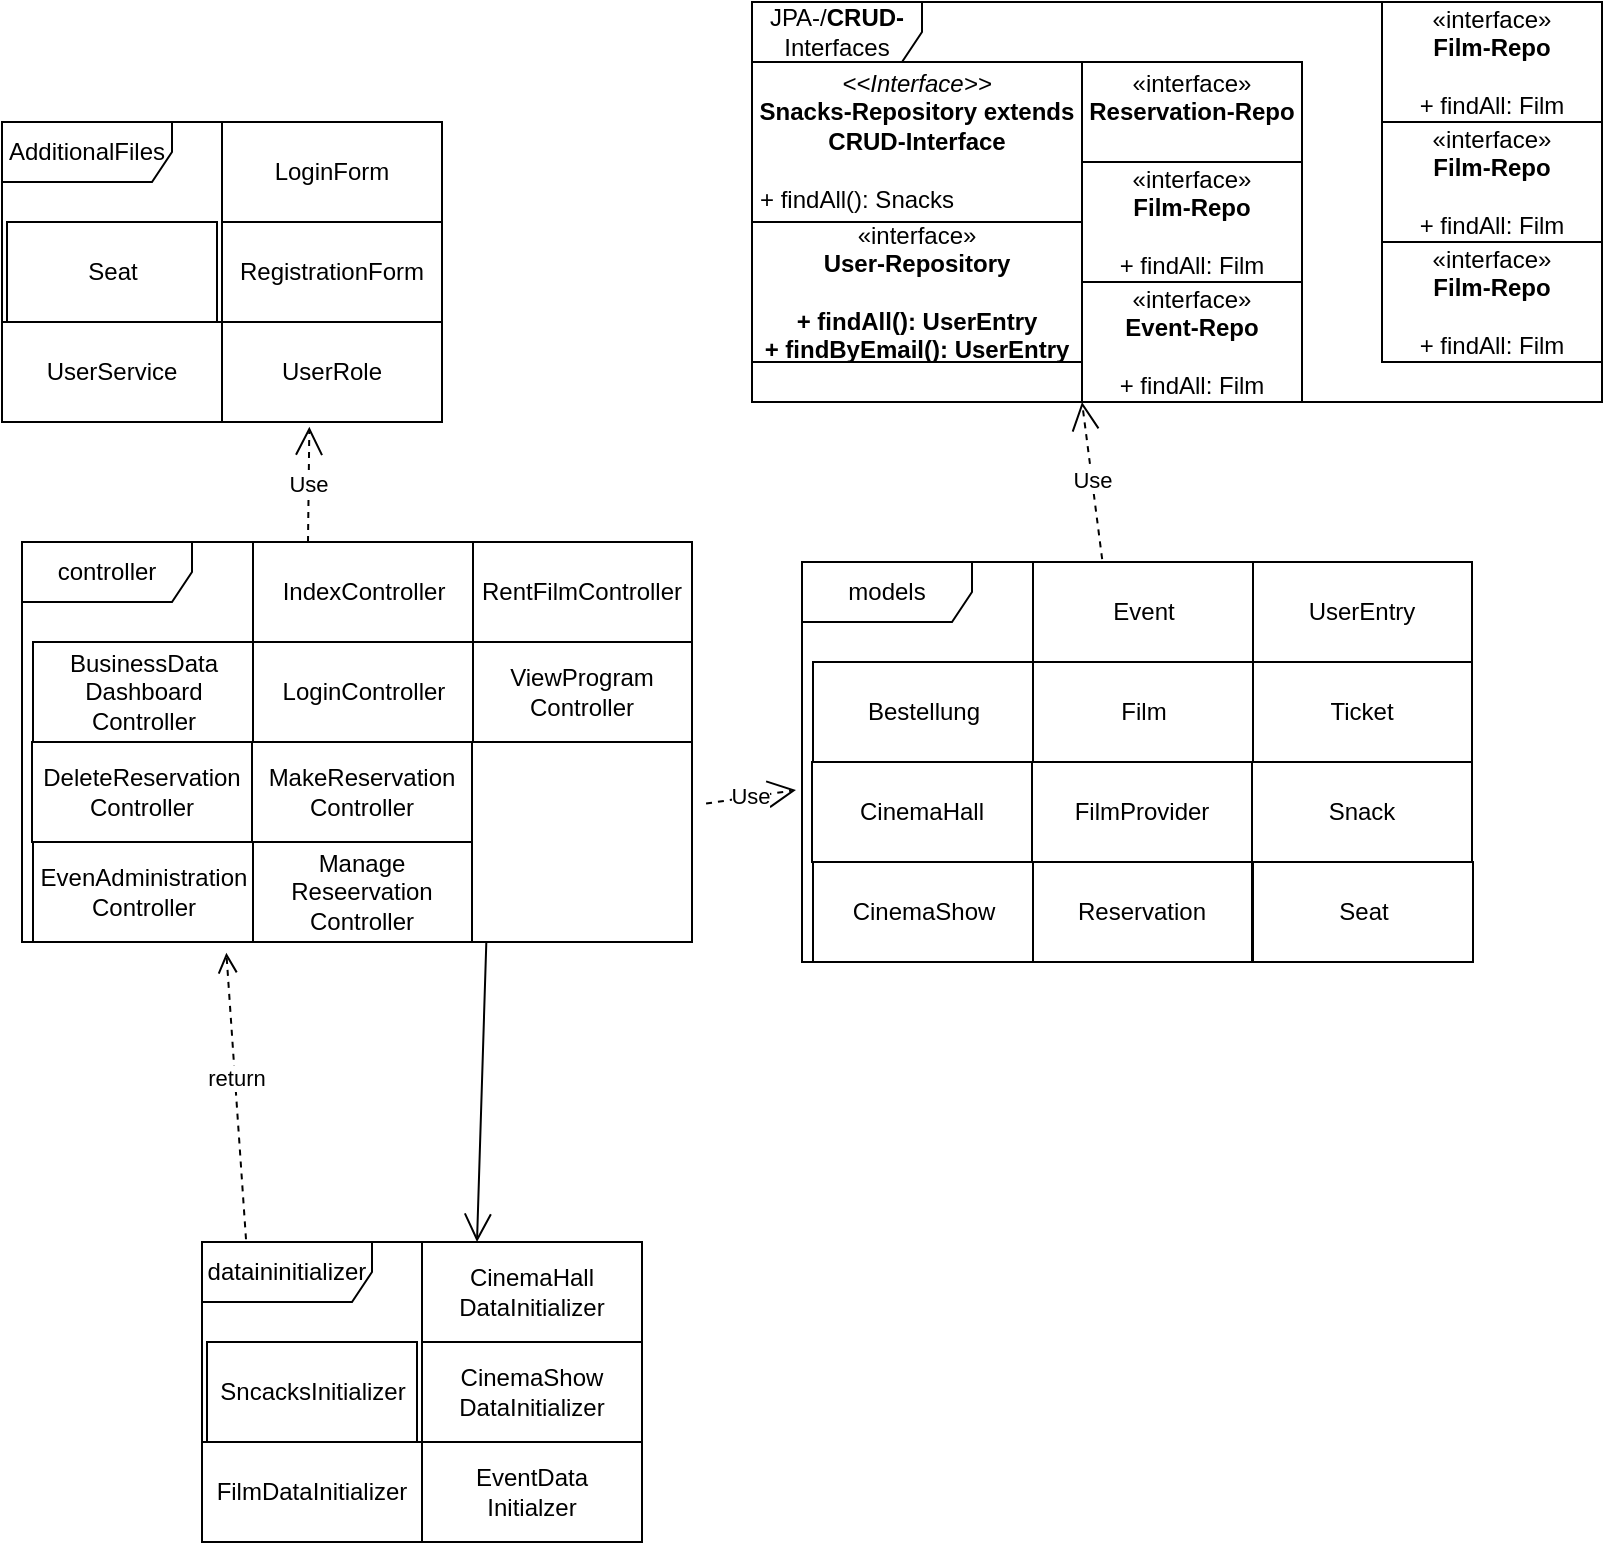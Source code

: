 <mxfile version="22.1.22" type="embed">
  <diagram id="lcPPTLjZXhJ7gWwHTS3b" name="Page-1">
    <mxGraphModel dx="1135" dy="1053" grid="1" gridSize="10" guides="1" tooltips="1" connect="1" arrows="1" fold="1" page="1" pageScale="1" pageWidth="850" pageHeight="1100" math="0" shadow="0">
      <root>
        <mxCell id="0" />
        <mxCell id="1" parent="0" />
        <mxCell id="2" value="JPA-/&lt;b style=&quot;border-color: var(--border-color);&quot;&gt;CRUD-&lt;/b&gt;&lt;br&gt;Interfaces" style="shape=umlFrame;whiteSpace=wrap;html=1;pointerEvents=0;width=85;height=30;" parent="1" vertex="1">
          <mxGeometry x="425" width="425" height="200" as="geometry" />
        </mxCell>
        <mxCell id="3" value="&lt;p style=&quot;margin:0px;margin-top:4px;text-align:center;&quot;&gt;&lt;i&gt;&amp;lt;&amp;lt;Interface&amp;gt;&amp;gt;&lt;/i&gt;&lt;br&gt;&lt;b&gt;Snacks-Repository extends CRUD-Interface&lt;/b&gt;&lt;/p&gt;&lt;p style=&quot;margin:0px;margin-left:4px;&quot;&gt;&lt;br&gt;&lt;/p&gt;&lt;p style=&quot;margin:0px;margin-left:4px;&quot;&gt;+ findAll(): Snacks&lt;br&gt;&lt;/p&gt;" style="verticalAlign=top;align=left;overflow=fill;fontSize=12;fontFamily=Helvetica;html=1;whiteSpace=wrap;" parent="1" vertex="1">
          <mxGeometry x="425" y="30" width="165" height="80" as="geometry" />
        </mxCell>
        <mxCell id="4" value="«interface»&lt;br&gt;&lt;b&gt;User-Repository&lt;br&gt;&lt;br&gt;+ findAll(): UserEntry&lt;br&gt;&lt;/b&gt;&lt;b style=&quot;border-color: var(--border-color);&quot;&gt;+ findByEmail(): UserEntry&lt;/b&gt;&lt;b&gt;&lt;br&gt;&lt;/b&gt;" style="html=1;whiteSpace=wrap;" parent="1" vertex="1">
          <mxGeometry x="425" y="110" width="165" height="70" as="geometry" />
        </mxCell>
        <mxCell id="6" value="«interface»&lt;br&gt;&lt;b&gt;Reservation-Repo&lt;br&gt;&lt;br&gt;&lt;/b&gt;" style="html=1;whiteSpace=wrap;" parent="1" vertex="1">
          <mxGeometry x="590" y="30" width="110" height="50" as="geometry" />
        </mxCell>
        <mxCell id="8" value="«interface»&lt;br&gt;&lt;b&gt;Film-Repo&lt;br&gt;&lt;/b&gt;&lt;br&gt;+ findAll: Film" style="html=1;whiteSpace=wrap;" parent="1" vertex="1">
          <mxGeometry x="590" y="80" width="110" height="60" as="geometry" />
        </mxCell>
        <mxCell id="9" value="«interface»&lt;br&gt;&lt;b&gt;Event-Repo&lt;br&gt;&lt;/b&gt;&lt;br&gt;+ findAll: Film" style="html=1;whiteSpace=wrap;" parent="1" vertex="1">
          <mxGeometry x="590" y="140" width="110" height="60" as="geometry" />
        </mxCell>
        <mxCell id="13" value="" style="edgeStyle=orthogonalEdgeStyle;rounded=0;orthogonalLoop=1;jettySize=auto;html=1;" parent="1" source="10" target="12" edge="1">
          <mxGeometry relative="1" as="geometry" />
        </mxCell>
        <mxCell id="10" value="«interface»&lt;br&gt;&lt;b&gt;Film-Repo&lt;br&gt;&lt;/b&gt;&lt;br&gt;+ findAll: Film" style="html=1;whiteSpace=wrap;" parent="1" vertex="1">
          <mxGeometry x="740" y="60" width="110" height="60" as="geometry" />
        </mxCell>
        <mxCell id="11" value="«interface»&lt;br&gt;&lt;b&gt;Film-Repo&lt;br&gt;&lt;/b&gt;&lt;br&gt;+ findAll: Film" style="html=1;whiteSpace=wrap;" parent="1" vertex="1">
          <mxGeometry x="740" width="110" height="60" as="geometry" />
        </mxCell>
        <mxCell id="12" value="«interface»&lt;br&gt;&lt;b&gt;Film-Repo&lt;br&gt;&lt;/b&gt;&lt;br&gt;+ findAll: Film" style="html=1;whiteSpace=wrap;" parent="1" vertex="1">
          <mxGeometry x="740" y="120" width="110" height="60" as="geometry" />
        </mxCell>
        <mxCell id="14" value="models" style="shape=umlFrame;whiteSpace=wrap;html=1;pointerEvents=0;width=85;height=30;" vertex="1" parent="1">
          <mxGeometry x="450" y="280" width="335" height="200" as="geometry" />
        </mxCell>
        <mxCell id="32" value="UserEntry" style="html=1;whiteSpace=wrap;" vertex="1" parent="1">
          <mxGeometry x="675" y="280" width="110" height="50" as="geometry" />
        </mxCell>
        <mxCell id="33" value="Ticket" style="html=1;whiteSpace=wrap;" vertex="1" parent="1">
          <mxGeometry x="675" y="330" width="110" height="50" as="geometry" />
        </mxCell>
        <mxCell id="34" value="Snack" style="html=1;whiteSpace=wrap;" vertex="1" parent="1">
          <mxGeometry x="675" y="380" width="110" height="50" as="geometry" />
        </mxCell>
        <mxCell id="35" value="FilmProvider" style="html=1;whiteSpace=wrap;" vertex="1" parent="1">
          <mxGeometry x="565" y="380" width="110" height="50" as="geometry" />
        </mxCell>
        <mxCell id="36" value="Film" style="html=1;whiteSpace=wrap;" vertex="1" parent="1">
          <mxGeometry x="565.5" y="330" width="110" height="50" as="geometry" />
        </mxCell>
        <mxCell id="37" value="Event" style="html=1;whiteSpace=wrap;" vertex="1" parent="1">
          <mxGeometry x="565.5" y="280" width="110" height="50" as="geometry" />
        </mxCell>
        <mxCell id="39" value="Bestellung" style="html=1;whiteSpace=wrap;" vertex="1" parent="1">
          <mxGeometry x="455.5" y="330" width="110" height="50" as="geometry" />
        </mxCell>
        <mxCell id="40" value="CinemaHall" style="html=1;whiteSpace=wrap;" vertex="1" parent="1">
          <mxGeometry x="455" y="380" width="110" height="50" as="geometry" />
        </mxCell>
        <mxCell id="42" value="Reservation" style="html=1;whiteSpace=wrap;" vertex="1" parent="1">
          <mxGeometry x="565" y="430" width="110" height="50" as="geometry" />
        </mxCell>
        <mxCell id="43" value="Seat" style="html=1;whiteSpace=wrap;" vertex="1" parent="1">
          <mxGeometry x="675.5" y="430" width="110" height="50" as="geometry" />
        </mxCell>
        <mxCell id="44" value="CinemaShow" style="html=1;whiteSpace=wrap;" vertex="1" parent="1">
          <mxGeometry x="455.5" y="430" width="110" height="50" as="geometry" />
        </mxCell>
        <mxCell id="45" value="Use" style="endArrow=open;endSize=12;dashed=1;html=1;rounded=0;exitX=0.448;exitY=-0.007;exitDx=0;exitDy=0;exitPerimeter=0;entryX=0;entryY=1;entryDx=0;entryDy=0;" edge="1" parent="1" source="14" target="9">
          <mxGeometry width="160" relative="1" as="geometry">
            <mxPoint x="440" y="410" as="sourcePoint" />
            <mxPoint x="480" y="370" as="targetPoint" />
          </mxGeometry>
        </mxCell>
        <mxCell id="46" value="AdditionalFiles" style="shape=umlFrame;whiteSpace=wrap;html=1;pointerEvents=0;width=85;height=30;" vertex="1" parent="1">
          <mxGeometry x="50" y="60" width="220" height="150" as="geometry" />
        </mxCell>
        <mxCell id="47" value="LoginForm" style="html=1;whiteSpace=wrap;" vertex="1" parent="1">
          <mxGeometry x="160" y="60" width="110" height="50" as="geometry" />
        </mxCell>
        <mxCell id="48" value="Seat" style="html=1;whiteSpace=wrap;" vertex="1" parent="1">
          <mxGeometry x="52.5" y="110" width="105" height="50" as="geometry" />
        </mxCell>
        <mxCell id="49" value="UserService" style="html=1;whiteSpace=wrap;" vertex="1" parent="1">
          <mxGeometry x="50" y="160" width="110" height="50" as="geometry" />
        </mxCell>
        <mxCell id="50" value="RegistrationForm" style="html=1;whiteSpace=wrap;" vertex="1" parent="1">
          <mxGeometry x="160" y="110" width="110" height="50" as="geometry" />
        </mxCell>
        <mxCell id="51" value="UserRole" style="html=1;whiteSpace=wrap;" vertex="1" parent="1">
          <mxGeometry x="160" y="160" width="110" height="50" as="geometry" />
        </mxCell>
        <mxCell id="53" value="dataininitializer" style="shape=umlFrame;whiteSpace=wrap;html=1;pointerEvents=0;width=85;height=30;" vertex="1" parent="1">
          <mxGeometry x="150" y="620" width="220" height="150" as="geometry" />
        </mxCell>
        <mxCell id="56" value="CinemaHall&lt;br&gt;DataInitializer" style="html=1;whiteSpace=wrap;" vertex="1" parent="1">
          <mxGeometry x="260" y="620" width="110" height="50" as="geometry" />
        </mxCell>
        <mxCell id="57" value="SncacksInitializer" style="html=1;whiteSpace=wrap;" vertex="1" parent="1">
          <mxGeometry x="152.5" y="670" width="105" height="50" as="geometry" />
        </mxCell>
        <mxCell id="58" value="FilmDataInitializer" style="html=1;whiteSpace=wrap;" vertex="1" parent="1">
          <mxGeometry x="150" y="720" width="110" height="50" as="geometry" />
        </mxCell>
        <mxCell id="59" value="CinemaShow&lt;br&gt;DataInitializer" style="html=1;whiteSpace=wrap;" vertex="1" parent="1">
          <mxGeometry x="260" y="670" width="110" height="50" as="geometry" />
        </mxCell>
        <mxCell id="60" value="EventData&lt;br&gt;Initialzer" style="html=1;whiteSpace=wrap;" vertex="1" parent="1">
          <mxGeometry x="260" y="720" width="110" height="50" as="geometry" />
        </mxCell>
        <mxCell id="62" value="controller" style="shape=umlFrame;whiteSpace=wrap;html=1;pointerEvents=0;width=85;height=30;" vertex="1" parent="1">
          <mxGeometry x="60" y="270" width="335" height="200" as="geometry" />
        </mxCell>
        <mxCell id="63" value="RentFilmController" style="html=1;whiteSpace=wrap;" vertex="1" parent="1">
          <mxGeometry x="285" y="270" width="110" height="50" as="geometry" />
        </mxCell>
        <mxCell id="64" value="ViewProgram&lt;br&gt;Controller" style="html=1;whiteSpace=wrap;" vertex="1" parent="1">
          <mxGeometry x="285" y="320" width="110" height="50" as="geometry" />
        </mxCell>
        <mxCell id="66" value="MakeReservation&lt;br&gt;Controller" style="html=1;whiteSpace=wrap;" vertex="1" parent="1">
          <mxGeometry x="175" y="370" width="110" height="50" as="geometry" />
        </mxCell>
        <mxCell id="67" value="LoginController" style="html=1;whiteSpace=wrap;" vertex="1" parent="1">
          <mxGeometry x="175.5" y="320" width="110" height="50" as="geometry" />
        </mxCell>
        <mxCell id="68" value="IndexController" style="html=1;whiteSpace=wrap;" vertex="1" parent="1">
          <mxGeometry x="175.5" y="270" width="110" height="50" as="geometry" />
        </mxCell>
        <mxCell id="69" value="BusinessData&lt;br&gt;Dashboard&lt;br&gt;Controller" style="html=1;whiteSpace=wrap;" vertex="1" parent="1">
          <mxGeometry x="65.5" y="320" width="110" height="50" as="geometry" />
        </mxCell>
        <mxCell id="70" value="DeleteReservation&lt;br&gt;Controller" style="html=1;whiteSpace=wrap;" vertex="1" parent="1">
          <mxGeometry x="65" y="370" width="110" height="50" as="geometry" />
        </mxCell>
        <mxCell id="71" value="Manage&lt;br&gt;Reseervation&lt;br&gt;Controller" style="html=1;whiteSpace=wrap;" vertex="1" parent="1">
          <mxGeometry x="175" y="420" width="110" height="50" as="geometry" />
        </mxCell>
        <mxCell id="73" value="EvenAdministration Controller" style="html=1;whiteSpace=wrap;" vertex="1" parent="1">
          <mxGeometry x="65.5" y="420" width="110" height="50" as="geometry" />
        </mxCell>
        <mxCell id="74" value="return" style="html=1;verticalAlign=bottom;endArrow=open;dashed=1;endSize=8;curved=0;rounded=0;entryX=0.305;entryY=1.027;entryDx=0;entryDy=0;entryPerimeter=0;exitX=0.1;exitY=-0.009;exitDx=0;exitDy=0;exitPerimeter=0;" edge="1" parent="1" source="53" target="62">
          <mxGeometry relative="1" as="geometry">
            <mxPoint x="180" y="590" as="sourcePoint" />
            <mxPoint x="210" y="910" as="targetPoint" />
          </mxGeometry>
        </mxCell>
        <mxCell id="75" value="" style="endArrow=open;endFill=1;endSize=12;html=1;rounded=0;exitX=0.693;exitY=1.002;exitDx=0;exitDy=0;exitPerimeter=0;entryX=0.25;entryY=0;entryDx=0;entryDy=0;" edge="1" parent="1" source="62" target="56">
          <mxGeometry width="160" relative="1" as="geometry">
            <mxPoint x="280" y="870" as="sourcePoint" />
            <mxPoint x="440" y="870" as="targetPoint" />
          </mxGeometry>
        </mxCell>
        <mxCell id="76" value="Use" style="endArrow=open;endSize=12;dashed=1;html=1;rounded=0;exitX=0.25;exitY=0;exitDx=0;exitDy=0;entryX=0.397;entryY=1.047;entryDx=0;entryDy=0;entryPerimeter=0;" edge="1" parent="1" source="68" target="51">
          <mxGeometry width="160" relative="1" as="geometry">
            <mxPoint x="180" y="890" as="sourcePoint" />
            <mxPoint x="160" y="230" as="targetPoint" />
          </mxGeometry>
        </mxCell>
        <mxCell id="77" value="Use" style="endArrow=open;endSize=12;dashed=1;html=1;rounded=0;exitX=1.021;exitY=0.654;exitDx=0;exitDy=0;entryX=-0.009;entryY=0.57;entryDx=0;entryDy=0;entryPerimeter=0;exitPerimeter=0;" edge="1" parent="1" source="62" target="14">
          <mxGeometry width="160" relative="1" as="geometry">
            <mxPoint x="213" y="280" as="sourcePoint" />
            <mxPoint x="400" y="240" as="targetPoint" />
          </mxGeometry>
        </mxCell>
      </root>
    </mxGraphModel>
  </diagram>
</mxfile>
